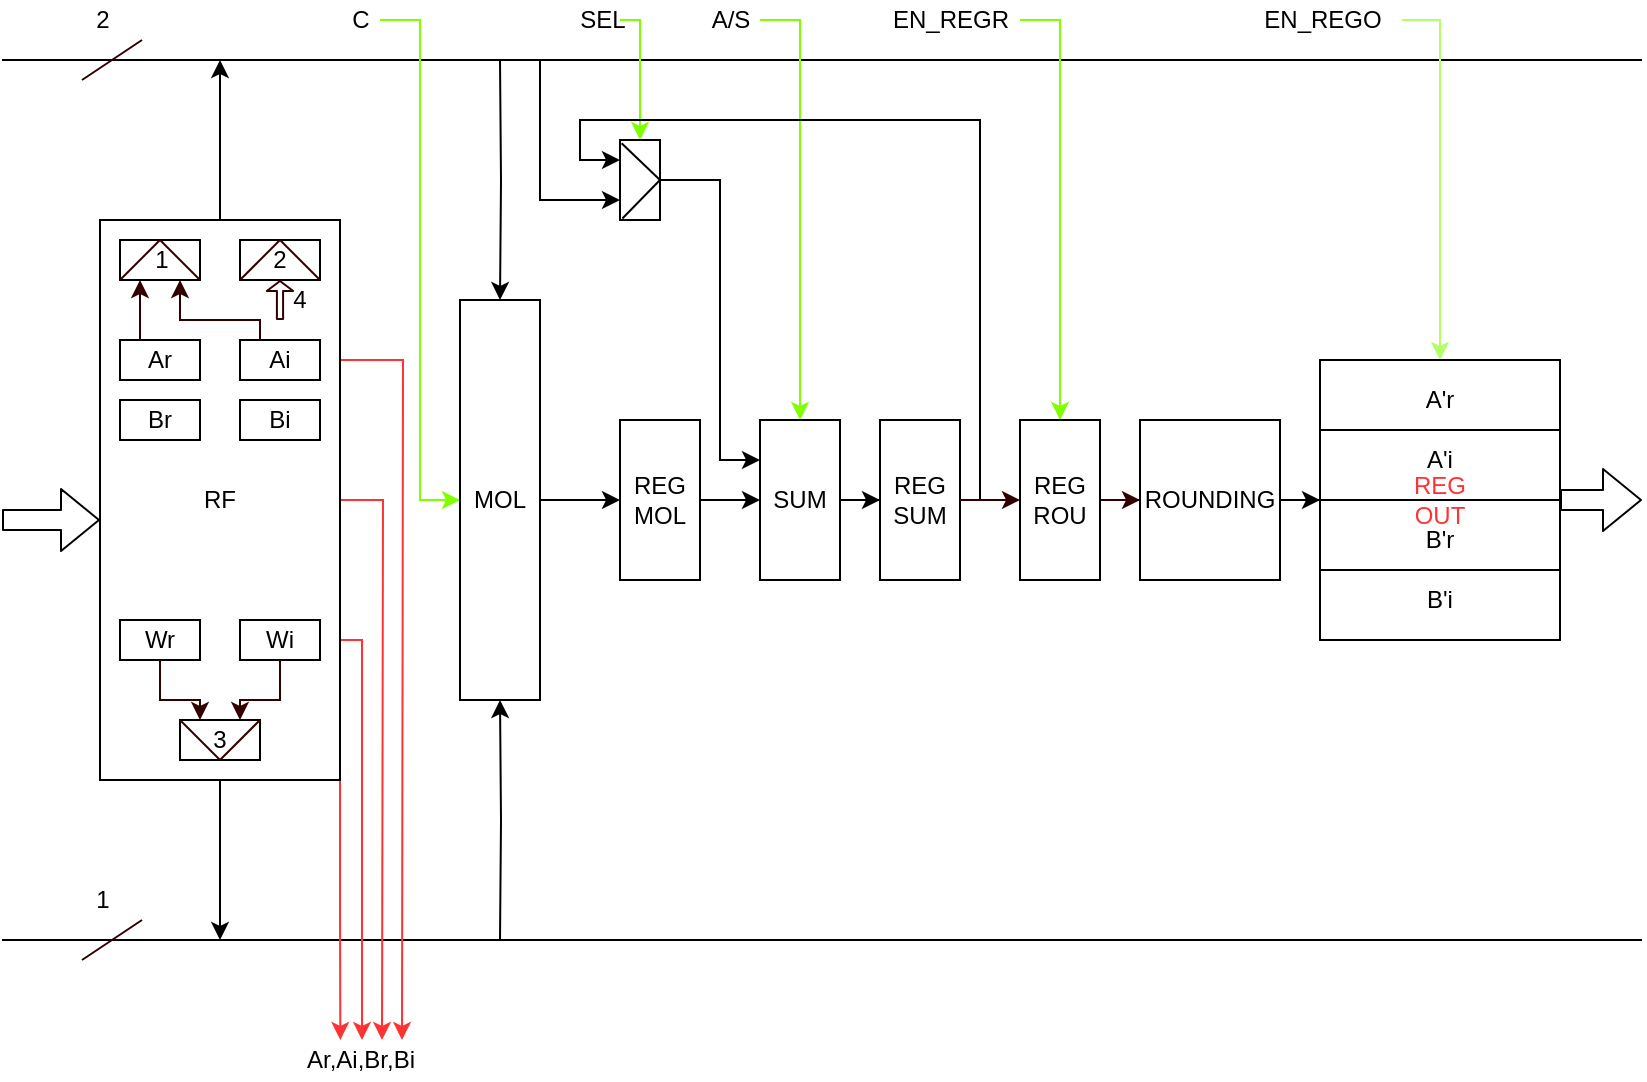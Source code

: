 <mxfile version="13.9.9" type="device"><diagram id="LZ7A-rsl-sjH_MOBfBKW" name="Pagina-1"><mxGraphModel dx="1024" dy="601" grid="1" gridSize="10" guides="1" tooltips="1" connect="1" arrows="1" fold="1" page="1" pageScale="1" pageWidth="827" pageHeight="1169" math="0" shadow="0"><root><mxCell id="0"/><mxCell id="1" parent="0"/><mxCell id="uFhupb5PJ3tZu6rNiVEi-1" value="" style="endArrow=none;html=1;" parent="1" edge="1"><mxGeometry width="50" height="50" relative="1" as="geometry"><mxPoint y="40" as="sourcePoint"/><mxPoint x="820" y="40" as="targetPoint"/></mxGeometry></mxCell><mxCell id="uFhupb5PJ3tZu6rNiVEi-2" value="" style="endArrow=none;html=1;" parent="1" edge="1"><mxGeometry width="50" height="50" relative="1" as="geometry"><mxPoint y="480" as="sourcePoint"/><mxPoint x="820" y="480" as="targetPoint"/></mxGeometry></mxCell><mxCell id="uFhupb5PJ3tZu6rNiVEi-6" style="edgeStyle=orthogonalEdgeStyle;rounded=0;orthogonalLoop=1;jettySize=auto;html=1;" parent="1" source="uFhupb5PJ3tZu6rNiVEi-3" edge="1"><mxGeometry relative="1" as="geometry"><mxPoint x="109" y="40" as="targetPoint"/></mxGeometry></mxCell><mxCell id="uFhupb5PJ3tZu6rNiVEi-7" style="edgeStyle=orthogonalEdgeStyle;rounded=0;orthogonalLoop=1;jettySize=auto;html=1;" parent="1" source="uFhupb5PJ3tZu6rNiVEi-3" edge="1"><mxGeometry relative="1" as="geometry"><mxPoint x="109" y="480" as="targetPoint"/></mxGeometry></mxCell><mxCell id="NEoGDgXN7lLlNsfHfr7M-7" style="edgeStyle=orthogonalEdgeStyle;rounded=0;orthogonalLoop=1;jettySize=auto;html=1;exitX=1;exitY=0.25;exitDx=0;exitDy=0;strokeColor=#FF3333;" parent="1" source="uFhupb5PJ3tZu6rNiVEi-3" edge="1"><mxGeometry relative="1" as="geometry"><mxPoint x="200" y="530" as="targetPoint"/></mxGeometry></mxCell><mxCell id="NEoGDgXN7lLlNsfHfr7M-8" style="edgeStyle=orthogonalEdgeStyle;rounded=0;orthogonalLoop=1;jettySize=auto;html=1;strokeColor=#FF3333;" parent="1" source="uFhupb5PJ3tZu6rNiVEi-3" edge="1"><mxGeometry relative="1" as="geometry"><mxPoint x="190" y="530" as="targetPoint"/></mxGeometry></mxCell><mxCell id="NEoGDgXN7lLlNsfHfr7M-9" style="edgeStyle=orthogonalEdgeStyle;rounded=0;orthogonalLoop=1;jettySize=auto;html=1;exitX=1;exitY=0.75;exitDx=0;exitDy=0;strokeColor=#FF3333;" parent="1" source="uFhupb5PJ3tZu6rNiVEi-3" edge="1"><mxGeometry relative="1" as="geometry"><mxPoint x="180" y="530" as="targetPoint"/><Array as="points"><mxPoint x="180" y="330"/></Array></mxGeometry></mxCell><mxCell id="NEoGDgXN7lLlNsfHfr7M-10" style="edgeStyle=orthogonalEdgeStyle;rounded=0;orthogonalLoop=1;jettySize=auto;html=1;exitX=1;exitY=1;exitDx=0;exitDy=0;strokeColor=#FF3333;" parent="1" source="uFhupb5PJ3tZu6rNiVEi-3" edge="1"><mxGeometry relative="1" as="geometry"><mxPoint x="169.167" y="530" as="targetPoint"/></mxGeometry></mxCell><mxCell id="uFhupb5PJ3tZu6rNiVEi-3" value="RF" style="rounded=0;whiteSpace=wrap;html=1;" parent="1" vertex="1"><mxGeometry x="49" y="120" width="120" height="280" as="geometry"/></mxCell><mxCell id="uFhupb5PJ3tZu6rNiVEi-5" value="" style="shape=flexArrow;endArrow=classic;html=1;" parent="1" edge="1"><mxGeometry width="50" height="50" relative="1" as="geometry"><mxPoint y="270" as="sourcePoint"/><mxPoint x="49" y="270" as="targetPoint"/></mxGeometry></mxCell><mxCell id="uFhupb5PJ3tZu6rNiVEi-9" style="edgeStyle=orthogonalEdgeStyle;rounded=0;orthogonalLoop=1;jettySize=auto;html=1;" parent="1" target="uFhupb5PJ3tZu6rNiVEi-8" edge="1"><mxGeometry relative="1" as="geometry"><mxPoint x="249" y="40" as="sourcePoint"/></mxGeometry></mxCell><mxCell id="uFhupb5PJ3tZu6rNiVEi-10" style="edgeStyle=orthogonalEdgeStyle;rounded=0;orthogonalLoop=1;jettySize=auto;html=1;" parent="1" target="uFhupb5PJ3tZu6rNiVEi-8" edge="1"><mxGeometry relative="1" as="geometry"><mxPoint x="249" y="480" as="sourcePoint"/></mxGeometry></mxCell><mxCell id="uFhupb5PJ3tZu6rNiVEi-19" style="edgeStyle=orthogonalEdgeStyle;rounded=0;orthogonalLoop=1;jettySize=auto;html=1;exitX=1;exitY=0.5;exitDx=0;exitDy=0;entryX=0;entryY=0.5;entryDx=0;entryDy=0;" parent="1" source="uFhupb5PJ3tZu6rNiVEi-8" target="uFhupb5PJ3tZu6rNiVEi-11" edge="1"><mxGeometry relative="1" as="geometry"><Array as="points"><mxPoint x="309" y="260"/></Array></mxGeometry></mxCell><mxCell id="uFhupb5PJ3tZu6rNiVEi-60" style="edgeStyle=orthogonalEdgeStyle;rounded=0;sketch=0;orthogonalLoop=1;jettySize=auto;html=1;strokeColor=#80FF00;" parent="1" target="uFhupb5PJ3tZu6rNiVEi-8" edge="1"><mxGeometry relative="1" as="geometry"><mxPoint x="189" y="20" as="sourcePoint"/><Array as="points"><mxPoint x="209" y="20"/><mxPoint x="209" y="260"/></Array></mxGeometry></mxCell><mxCell id="uFhupb5PJ3tZu6rNiVEi-8" value="MOL" style="rounded=0;whiteSpace=wrap;html=1;" parent="1" vertex="1"><mxGeometry x="229" y="160" width="40" height="200" as="geometry"/></mxCell><mxCell id="uFhupb5PJ3tZu6rNiVEi-11" value="REG&lt;br&gt;MOL" style="rounded=0;whiteSpace=wrap;html=1;" parent="1" vertex="1"><mxGeometry x="309" y="220" width="40" height="80" as="geometry"/></mxCell><mxCell id="uFhupb5PJ3tZu6rNiVEi-21" style="edgeStyle=orthogonalEdgeStyle;rounded=0;orthogonalLoop=1;jettySize=auto;html=1;exitX=1;exitY=0.25;exitDx=0;exitDy=0;entryX=0;entryY=0.5;entryDx=0;entryDy=0;" parent="1" target="uFhupb5PJ3tZu6rNiVEi-22" edge="1"><mxGeometry relative="1" as="geometry"><mxPoint x="349" y="260" as="sourcePoint"/></mxGeometry></mxCell><mxCell id="uFhupb5PJ3tZu6rNiVEi-41" value="" style="edgeStyle=orthogonalEdgeStyle;rounded=0;orthogonalLoop=1;jettySize=auto;html=1;" parent="1" source="uFhupb5PJ3tZu6rNiVEi-22" target="uFhupb5PJ3tZu6rNiVEi-40" edge="1"><mxGeometry relative="1" as="geometry"/></mxCell><mxCell id="uFhupb5PJ3tZu6rNiVEi-62" style="edgeStyle=orthogonalEdgeStyle;rounded=0;sketch=0;orthogonalLoop=1;jettySize=auto;html=1;strokeColor=#80FF00;" parent="1" target="uFhupb5PJ3tZu6rNiVEi-22" edge="1"><mxGeometry relative="1" as="geometry"><mxPoint x="379" y="20" as="sourcePoint"/><Array as="points"><mxPoint x="399" y="20"/></Array></mxGeometry></mxCell><mxCell id="uFhupb5PJ3tZu6rNiVEi-22" value="SUM" style="rounded=0;whiteSpace=wrap;html=1;" parent="1" vertex="1"><mxGeometry x="379" y="220" width="40" height="80" as="geometry"/></mxCell><mxCell id="uFhupb5PJ3tZu6rNiVEi-26" style="edgeStyle=orthogonalEdgeStyle;rounded=0;orthogonalLoop=1;jettySize=auto;html=1;exitX=0.5;exitY=0;exitDx=0;exitDy=0;entryX=0;entryY=0.25;entryDx=0;entryDy=0;" parent="1" source="uFhupb5PJ3tZu6rNiVEi-24" target="uFhupb5PJ3tZu6rNiVEi-22" edge="1"><mxGeometry relative="1" as="geometry"><Array as="points"><mxPoint x="359" y="100"/><mxPoint x="359" y="240"/></Array></mxGeometry></mxCell><mxCell id="uFhupb5PJ3tZu6rNiVEi-30" style="edgeStyle=orthogonalEdgeStyle;rounded=0;orthogonalLoop=1;jettySize=auto;html=1;exitX=0.75;exitY=1;exitDx=0;exitDy=0;entryX=0.75;entryY=1;entryDx=0;entryDy=0;" parent="1" target="uFhupb5PJ3tZu6rNiVEi-24" edge="1"><mxGeometry relative="1" as="geometry"><mxPoint x="269" y="40" as="sourcePoint"/><Array as="points"><mxPoint x="269" y="110"/></Array></mxGeometry></mxCell><mxCell id="uFhupb5PJ3tZu6rNiVEi-64" style="edgeStyle=orthogonalEdgeStyle;rounded=0;sketch=0;orthogonalLoop=1;jettySize=auto;html=1;strokeColor=#80FF00;" parent="1" target="uFhupb5PJ3tZu6rNiVEi-24" edge="1"><mxGeometry relative="1" as="geometry"><mxPoint x="309" y="20" as="sourcePoint"/><Array as="points"><mxPoint x="319" y="20"/></Array></mxGeometry></mxCell><mxCell id="uFhupb5PJ3tZu6rNiVEi-24" value="" style="rounded=0;whiteSpace=wrap;html=1;direction=south;" parent="1" vertex="1"><mxGeometry x="309" y="80" width="20" height="40" as="geometry"/></mxCell><mxCell id="uFhupb5PJ3tZu6rNiVEi-28" value="" style="endArrow=none;html=1;exitX=0.982;exitY=0.94;exitDx=0;exitDy=0;exitPerimeter=0;entryX=0.5;entryY=0;entryDx=0;entryDy=0;" parent="1" source="uFhupb5PJ3tZu6rNiVEi-24" target="uFhupb5PJ3tZu6rNiVEi-24" edge="1"><mxGeometry width="50" height="50" relative="1" as="geometry"><mxPoint x="309" y="130" as="sourcePoint"/><mxPoint x="359" y="80" as="targetPoint"/></mxGeometry></mxCell><mxCell id="uFhupb5PJ3tZu6rNiVEi-29" value="" style="endArrow=none;html=1;entryX=0.5;entryY=0;entryDx=0;entryDy=0;exitX=0.04;exitY=0.96;exitDx=0;exitDy=0;exitPerimeter=0;" parent="1" source="uFhupb5PJ3tZu6rNiVEi-24" target="uFhupb5PJ3tZu6rNiVEi-24" edge="1"><mxGeometry width="50" height="50" relative="1" as="geometry"><mxPoint x="309" y="130" as="sourcePoint"/><mxPoint x="359" y="80" as="targetPoint"/></mxGeometry></mxCell><mxCell id="uFhupb5PJ3tZu6rNiVEi-42" style="edgeStyle=orthogonalEdgeStyle;rounded=0;orthogonalLoop=1;jettySize=auto;html=1;entryX=0.25;entryY=1;entryDx=0;entryDy=0;" parent="1" source="uFhupb5PJ3tZu6rNiVEi-40" target="uFhupb5PJ3tZu6rNiVEi-24" edge="1"><mxGeometry relative="1" as="geometry"><Array as="points"><mxPoint x="489" y="260"/><mxPoint x="489" y="70"/><mxPoint x="289" y="70"/><mxPoint x="289" y="90"/></Array></mxGeometry></mxCell><mxCell id="uFhupb5PJ3tZu6rNiVEi-40" value="REG&lt;br&gt;SUM" style="rounded=0;whiteSpace=wrap;html=1;" parent="1" vertex="1"><mxGeometry x="439" y="220" width="40" height="80" as="geometry"/></mxCell><mxCell id="uFhupb5PJ3tZu6rNiVEi-56" value="" style="edgeStyle=orthogonalEdgeStyle;rounded=0;sketch=0;orthogonalLoop=1;jettySize=auto;html=1;strokeColor=#330000;" parent="1" source="uFhupb5PJ3tZu6rNiVEi-40" target="uFhupb5PJ3tZu6rNiVEi-55" edge="1"><mxGeometry relative="1" as="geometry"/></mxCell><mxCell id="uFhupb5PJ3tZu6rNiVEi-58" value="" style="edgeStyle=orthogonalEdgeStyle;rounded=0;sketch=0;orthogonalLoop=1;jettySize=auto;html=1;strokeColor=#330000;" parent="1" source="uFhupb5PJ3tZu6rNiVEi-55" target="uFhupb5PJ3tZu6rNiVEi-57" edge="1"><mxGeometry relative="1" as="geometry"/></mxCell><mxCell id="uFhupb5PJ3tZu6rNiVEi-67" style="edgeStyle=orthogonalEdgeStyle;rounded=0;sketch=0;orthogonalLoop=1;jettySize=auto;html=1;strokeColor=#80FF00;" parent="1" target="uFhupb5PJ3tZu6rNiVEi-55" edge="1"><mxGeometry relative="1" as="geometry"><mxPoint x="509" y="20" as="sourcePoint"/><Array as="points"><mxPoint x="529" y="20"/></Array></mxGeometry></mxCell><mxCell id="uFhupb5PJ3tZu6rNiVEi-55" value="REG&lt;br&gt;ROU" style="rounded=0;whiteSpace=wrap;html=1;" parent="1" vertex="1"><mxGeometry x="509" y="220" width="40" height="80" as="geometry"/></mxCell><mxCell id="NEoGDgXN7lLlNsfHfr7M-5" value="" style="edgeStyle=orthogonalEdgeStyle;rounded=0;orthogonalLoop=1;jettySize=auto;html=1;" parent="1" source="uFhupb5PJ3tZu6rNiVEi-57" target="NEoGDgXN7lLlNsfHfr7M-1" edge="1"><mxGeometry relative="1" as="geometry"/></mxCell><mxCell id="uFhupb5PJ3tZu6rNiVEi-57" value="ROUNDING" style="rounded=0;whiteSpace=wrap;html=1;" parent="1" vertex="1"><mxGeometry x="569" y="220" width="70" height="80" as="geometry"/></mxCell><mxCell id="uFhupb5PJ3tZu6rNiVEi-61" value="C" style="text;html=1;align=center;verticalAlign=middle;resizable=0;points=[];autosize=1;" parent="1" vertex="1"><mxGeometry x="169" y="10" width="20" height="20" as="geometry"/></mxCell><mxCell id="uFhupb5PJ3tZu6rNiVEi-63" value="A/S" style="text;html=1;align=center;verticalAlign=middle;resizable=0;points=[];autosize=1;" parent="1" vertex="1"><mxGeometry x="349" y="10" width="30" height="20" as="geometry"/></mxCell><mxCell id="uFhupb5PJ3tZu6rNiVEi-65" value="SEL" style="text;html=1;align=center;verticalAlign=middle;resizable=0;points=[];autosize=1;" parent="1" vertex="1"><mxGeometry x="280" y="10" width="40" height="20" as="geometry"/></mxCell><mxCell id="uFhupb5PJ3tZu6rNiVEi-68" value="EN_REGR" style="text;html=1;align=center;verticalAlign=middle;resizable=0;points=[];autosize=1;" parent="1" vertex="1"><mxGeometry x="439" y="10" width="70" height="20" as="geometry"/></mxCell><mxCell id="uFhupb5PJ3tZu6rNiVEi-69" value="" style="endArrow=none;html=1;strokeColor=#330000;rounded=0;" parent="1" edge="1"><mxGeometry width="50" height="50" relative="1" as="geometry"><mxPoint x="40" y="50" as="sourcePoint"/><mxPoint x="70" y="30" as="targetPoint"/></mxGeometry></mxCell><mxCell id="uFhupb5PJ3tZu6rNiVEi-70" value="2" style="text;html=1;align=center;verticalAlign=middle;resizable=0;points=[];autosize=1;" parent="1" vertex="1"><mxGeometry x="40" y="10" width="20" height="20" as="geometry"/></mxCell><mxCell id="uFhupb5PJ3tZu6rNiVEi-71" value="" style="endArrow=none;html=1;strokeColor=#330000;" parent="1" edge="1"><mxGeometry width="50" height="50" relative="1" as="geometry"><mxPoint x="40" y="490" as="sourcePoint"/><mxPoint x="70" y="470" as="targetPoint"/></mxGeometry></mxCell><mxCell id="uFhupb5PJ3tZu6rNiVEi-72" value="1" style="text;html=1;align=center;verticalAlign=middle;resizable=0;points=[];autosize=1;" parent="1" vertex="1"><mxGeometry x="40" y="450" width="20" height="20" as="geometry"/></mxCell><mxCell id="uFhupb5PJ3tZu6rNiVEi-75" value="&lt;span style=&quot;color: rgba(0 , 0 , 0 , 0) ; font-family: monospace ; font-size: 0px&quot;&gt;MMMM1&lt;/span&gt;" style="rounded=0;whiteSpace=wrap;html=1;sketch=0;" parent="1" vertex="1"><mxGeometry x="59" y="130" width="40" height="20" as="geometry"/></mxCell><mxCell id="uFhupb5PJ3tZu6rNiVEi-76" value="" style="endArrow=none;html=1;strokeColor=#330000;exitX=0;exitY=1;exitDx=0;exitDy=0;entryX=0.5;entryY=0;entryDx=0;entryDy=0;" parent="1" source="uFhupb5PJ3tZu6rNiVEi-75" target="uFhupb5PJ3tZu6rNiVEi-75" edge="1"><mxGeometry width="50" height="50" relative="1" as="geometry"><mxPoint x="309" y="280" as="sourcePoint"/><mxPoint x="359" y="230" as="targetPoint"/></mxGeometry></mxCell><mxCell id="uFhupb5PJ3tZu6rNiVEi-77" value="" style="endArrow=none;html=1;strokeColor=#330000;entryX=1;entryY=1;entryDx=0;entryDy=0;exitX=0.5;exitY=0;exitDx=0;exitDy=0;" parent="1" source="uFhupb5PJ3tZu6rNiVEi-75" target="uFhupb5PJ3tZu6rNiVEi-75" edge="1"><mxGeometry width="50" height="50" relative="1" as="geometry"><mxPoint x="109" y="130" as="sourcePoint"/><mxPoint x="359" y="230" as="targetPoint"/></mxGeometry></mxCell><mxCell id="uFhupb5PJ3tZu6rNiVEi-78" value="2" style="rounded=0;whiteSpace=wrap;html=1;sketch=0;" parent="1" vertex="1"><mxGeometry x="119" y="130" width="40" height="20" as="geometry"/></mxCell><mxCell id="uFhupb5PJ3tZu6rNiVEi-79" value="" style="endArrow=none;html=1;strokeColor=#330000;exitX=0;exitY=1;exitDx=0;exitDy=0;entryX=0.5;entryY=0;entryDx=0;entryDy=0;" parent="1" source="uFhupb5PJ3tZu6rNiVEi-78" target="uFhupb5PJ3tZu6rNiVEi-78" edge="1"><mxGeometry width="50" height="50" relative="1" as="geometry"><mxPoint x="309" y="280" as="sourcePoint"/><mxPoint x="359" y="230" as="targetPoint"/></mxGeometry></mxCell><mxCell id="uFhupb5PJ3tZu6rNiVEi-80" value="" style="endArrow=none;html=1;strokeColor=#330000;" parent="1" edge="1"><mxGeometry width="50" height="50" relative="1" as="geometry"><mxPoint x="159" y="150" as="sourcePoint"/><mxPoint x="139" y="130" as="targetPoint"/></mxGeometry></mxCell><mxCell id="uFhupb5PJ3tZu6rNiVEi-82" value="&lt;span style=&quot;color: rgba(0 , 0 , 0 , 0) ; font-family: monospace ; font-size: 0px&quot;&gt;%3CmxGraphModel%3E%3Croot%3E%3CmxCell%20id%3D%220%22%2F%3E%3CmxCell%20id%3D%221%22%20parent%3D%220%22%2F%3E%3CmxCell%20id%3D%222%22%20value%3D%22%22%20style%3D%22rounded%3D0%3BwhiteSpace%3Dwrap%3Bhtml%3D1%3Bsketch%3D0%3B%22%20vertex%3D%221%22%20parent%3D%221%22%3E%3CmxGeometry%20x%3D%2290%22%20y%3D%22130%22%20width%3D%2240%22%20height%3D%2220%22%20as%3D%22geometry%22%2F%3E%3C%2FmxCell%3E%3C%2Froot%3E%3C%2FmxGraphModel%3E&lt;/span&gt;" style="rounded=0;whiteSpace=wrap;html=1;sketch=0;" parent="1" vertex="1"><mxGeometry x="89" y="370" width="40" height="20" as="geometry"/></mxCell><mxCell id="uFhupb5PJ3tZu6rNiVEi-83" value="" style="endArrow=none;html=1;strokeColor=#330000;exitX=0;exitY=0;exitDx=0;exitDy=0;entryX=0.5;entryY=1;entryDx=0;entryDy=0;" parent="1" source="uFhupb5PJ3tZu6rNiVEi-82" target="uFhupb5PJ3tZu6rNiVEi-82" edge="1"><mxGeometry width="50" height="50" relative="1" as="geometry"><mxPoint x="309" y="280" as="sourcePoint"/><mxPoint x="359" y="230" as="targetPoint"/></mxGeometry></mxCell><mxCell id="uFhupb5PJ3tZu6rNiVEi-84" value="" style="endArrow=none;html=1;strokeColor=#330000;exitX=1;exitY=0;exitDx=0;exitDy=0;entryX=0.5;entryY=1;entryDx=0;entryDy=0;" parent="1" source="uFhupb5PJ3tZu6rNiVEi-82" target="uFhupb5PJ3tZu6rNiVEi-82" edge="1"><mxGeometry width="50" height="50" relative="1" as="geometry"><mxPoint x="309" y="280" as="sourcePoint"/><mxPoint x="359" y="230" as="targetPoint"/></mxGeometry></mxCell><mxCell id="uFhupb5PJ3tZu6rNiVEi-85" value="&lt;span style=&quot;color: rgba(0 , 0 , 0 , 0) ; font-family: monospace ; font-size: 0px&quot;&gt;A&lt;/span&gt;" style="rounded=0;whiteSpace=wrap;html=1;sketch=0;" parent="1" vertex="1"><mxGeometry x="59" y="180" width="40" height="20" as="geometry"/></mxCell><mxCell id="uFhupb5PJ3tZu6rNiVEi-86" value="&lt;span style=&quot;color: rgba(0 , 0 , 0 , 0) ; font-family: monospace ; font-size: 0px&quot;&gt;%3CmxGraphModel%3E%3Croot%3E%3CmxCell%20id%3D%220%22%2F%3E%3CmxCell%20id%3D%221%22%20parent%3D%220%22%2F%3E%3CmxCell%20id%3D%222%22%20value%3D%22%22%20style%3D%22rounded%3D0%3BwhiteSpace%3Dwrap%3Bhtml%3D1%3Bsketch%3D0%3B%22%20vertex%3D%221%22%20parent%3D%221%22%3E%3CmxGeometry%20x%3D%2290%22%20y%3D%22130%22%20width%3D%2240%22%20height%3D%2220%22%20as%3D%22geometry%22%2F%3E%3C%2FmxCell%3E%3C%2Froot%3E%3C%2FmxGraphModel%3E&lt;/span&gt;" style="rounded=0;whiteSpace=wrap;html=1;sketch=0;" parent="1" vertex="1"><mxGeometry x="119" y="180" width="40" height="20" as="geometry"/></mxCell><mxCell id="uFhupb5PJ3tZu6rNiVEi-87" value="&lt;span style=&quot;color: rgba(0 , 0 , 0 , 0) ; font-family: monospace ; font-size: 0px&quot;&gt;%3CmxGraphModel%3E%3Croot%3E%3CmxCell%20id%3D%220%22%2F%3E%3CmxCell%20id%3D%221%22%20parent%3D%220%22%2F%3E%3CmxCell%20id%3D%222%22%20value%3D%22%22%20style%3D%22rounded%3D0%3BwhiteSpace%3Dwrap%3Bhtml%3D1%3Bsketch%3D0%3B%22%20vertex%3D%221%22%20parent%3D%221%22%3E%3CmxGeometry%20x%3D%2290%22%20y%3D%22130%22%20width%3D%2240%22%20height%3D%2220%22%20as%3D%22geometry%22%2F%3E%3C%2FmxCell%3E%3C%2Froot%3E%3C%2FmxGraphModel%3E&lt;/span&gt;" style="rounded=0;whiteSpace=wrap;html=1;sketch=0;" parent="1" vertex="1"><mxGeometry x="59" y="210" width="40" height="20" as="geometry"/></mxCell><mxCell id="uFhupb5PJ3tZu6rNiVEi-88" value="&lt;span style=&quot;color: rgba(0 , 0 , 0 , 0) ; font-family: monospace ; font-size: 0px&quot;&gt;%3CmxGraphModel%3E%3Croot%3E%3CmxCell%20id%3D%220%22%2F%3E%3CmxCell%20id%3D%221%22%20parent%3D%220%22%2F%3E%3CmxCell%20id%3D%222%22%20value%3D%22%22%20style%3D%22rounded%3D0%3BwhiteSpace%3Dwrap%3Bhtml%3D1%3Bsketch%3D0%3B%22%20vertex%3D%221%22%20parent%3D%221%22%3E%3CmxGeometry%20x%3D%2290%22%20y%3D%22130%22%20width%3D%2240%22%20height%3D%2220%22%20as%3D%22geometry%22%2F%3E%3C%2FmxCell%3E%3C%2Froot%3E%3C%2FmxGraphModel%3E&lt;/span&gt;" style="rounded=0;whiteSpace=wrap;html=1;sketch=0;" parent="1" vertex="1"><mxGeometry x="119" y="210" width="40" height="20" as="geometry"/></mxCell><mxCell id="uFhupb5PJ3tZu6rNiVEi-90" value="&lt;span style=&quot;color: rgba(0 , 0 , 0 , 0) ; font-family: monospace ; font-size: 0px&quot;&gt;%3CmxGraphModel%3E%3Croot%3E%3CmxCell%20id%3D%220%22%2F%3E%3CmxCell%20id%3D%221%22%20parent%3D%220%22%2F%3E%3CmxCell%20id%3D%222%22%20value%3D%22%22%20style%3D%22rounded%3D0%3BwhiteSpace%3Dwrap%3Bhtml%3D1%3Bsketch%3D0%3B%22%20vertex%3D%221%22%20parent%3D%221%22%3E%3CmxGeometry%20x%3D%2290%22%20y%3D%22130%22%20width%3D%2240%22%20height%3D%2220%22%20as%3D%22geometry%22%2F%3E%3C%2FmxCell%3E%3C%2Froot%3E%3C%2FmxGraphModel%3E&lt;/span&gt;" style="rounded=0;whiteSpace=wrap;html=1;sketch=0;" parent="1" vertex="1"><mxGeometry x="119" y="320" width="40" height="20" as="geometry"/></mxCell><mxCell id="uFhupb5PJ3tZu6rNiVEi-91" value="&lt;span style=&quot;color: rgba(0 , 0 , 0 , 0) ; font-family: monospace ; font-size: 0px&quot;&gt;%3CmxGraphModel%3E%3Croot%3E%3CmxCell%20id%3D%220%22%2F%3E%3CmxCell%20id%3D%221%22%20parent%3D%220%22%2F%3E%3CmxCell%20id%3D%222%22%20value%3D%22%22%20style%3D%22rounded%3D0%3BwhiteSpace%3Dwrap%3Bhtml%3D1%3Bsketch%3D0%3B%22%20vertex%3D%221%22%20parent%3D%221%22%3E%3CmxGeometry%20x%3D%2290%22%20y%3D%22130%22%20width%3D%2240%22%20height%3D%2220%22%20as%3D%22geometry%22%2F%3E%3C%2FmxCell%3E%3C%2Froot%3E%3C%2FmxGraphModel%3E&lt;/span&gt;" style="rounded=0;whiteSpace=wrap;html=1;sketch=0;" parent="1" vertex="1"><mxGeometry x="59" y="320" width="40" height="20" as="geometry"/></mxCell><mxCell id="uFhupb5PJ3tZu6rNiVEi-103" style="edgeStyle=orthogonalEdgeStyle;rounded=0;sketch=0;orthogonalLoop=1;jettySize=auto;html=1;exitX=0.25;exitY=0;exitDx=0;exitDy=0;entryX=0.75;entryY=1;entryDx=0;entryDy=0;strokeColor=#330000;" parent="1" source="uFhupb5PJ3tZu6rNiVEi-92" target="uFhupb5PJ3tZu6rNiVEi-75" edge="1"><mxGeometry relative="1" as="geometry"><Array as="points"><mxPoint x="129" y="170"/><mxPoint x="89" y="170"/></Array></mxGeometry></mxCell><mxCell id="uFhupb5PJ3tZu6rNiVEi-92" value="Ai" style="text;html=1;strokeColor=none;fillColor=none;align=center;verticalAlign=middle;whiteSpace=wrap;rounded=0;sketch=0;" parent="1" vertex="1"><mxGeometry x="119" y="180" width="40" height="20" as="geometry"/></mxCell><mxCell id="uFhupb5PJ3tZu6rNiVEi-102" style="edgeStyle=orthogonalEdgeStyle;rounded=0;sketch=0;orthogonalLoop=1;jettySize=auto;html=1;exitX=0.25;exitY=0;exitDx=0;exitDy=0;entryX=0.25;entryY=1;entryDx=0;entryDy=0;strokeColor=#330000;" parent="1" source="uFhupb5PJ3tZu6rNiVEi-93" target="uFhupb5PJ3tZu6rNiVEi-75" edge="1"><mxGeometry relative="1" as="geometry"/></mxCell><mxCell id="uFhupb5PJ3tZu6rNiVEi-93" value="Ar" style="text;html=1;strokeColor=none;fillColor=none;align=center;verticalAlign=middle;whiteSpace=wrap;rounded=0;sketch=0;" parent="1" vertex="1"><mxGeometry x="59" y="180" width="40" height="20" as="geometry"/></mxCell><mxCell id="uFhupb5PJ3tZu6rNiVEi-94" value="Br" style="text;html=1;strokeColor=none;fillColor=none;align=center;verticalAlign=middle;whiteSpace=wrap;rounded=0;sketch=0;" parent="1" vertex="1"><mxGeometry x="59" y="210" width="40" height="20" as="geometry"/></mxCell><mxCell id="uFhupb5PJ3tZu6rNiVEi-95" value="Bi" style="text;html=1;strokeColor=none;fillColor=none;align=center;verticalAlign=middle;whiteSpace=wrap;rounded=0;sketch=0;" parent="1" vertex="1"><mxGeometry x="119" y="210" width="40" height="20" as="geometry"/></mxCell><mxCell id="uFhupb5PJ3tZu6rNiVEi-99" style="edgeStyle=orthogonalEdgeStyle;rounded=0;sketch=0;orthogonalLoop=1;jettySize=auto;html=1;entryX=0.25;entryY=0;entryDx=0;entryDy=0;strokeColor=#330000;" parent="1" source="uFhupb5PJ3tZu6rNiVEi-96" target="uFhupb5PJ3tZu6rNiVEi-82" edge="1"><mxGeometry relative="1" as="geometry"/></mxCell><mxCell id="uFhupb5PJ3tZu6rNiVEi-96" value="Wr" style="text;html=1;strokeColor=none;fillColor=none;align=center;verticalAlign=middle;whiteSpace=wrap;rounded=0;sketch=0;" parent="1" vertex="1"><mxGeometry x="59" y="320" width="40" height="20" as="geometry"/></mxCell><mxCell id="uFhupb5PJ3tZu6rNiVEi-100" style="edgeStyle=orthogonalEdgeStyle;rounded=0;sketch=0;orthogonalLoop=1;jettySize=auto;html=1;entryX=0.75;entryY=0;entryDx=0;entryDy=0;strokeColor=#330000;" parent="1" source="uFhupb5PJ3tZu6rNiVEi-97" target="uFhupb5PJ3tZu6rNiVEi-82" edge="1"><mxGeometry relative="1" as="geometry"/></mxCell><mxCell id="uFhupb5PJ3tZu6rNiVEi-97" value="Wi" style="text;html=1;strokeColor=none;fillColor=none;align=center;verticalAlign=middle;whiteSpace=wrap;rounded=0;sketch=0;" parent="1" vertex="1"><mxGeometry x="119" y="320" width="40" height="20" as="geometry"/></mxCell><mxCell id="uFhupb5PJ3tZu6rNiVEi-109" value="" style="shape=flexArrow;endArrow=classic;html=1;strokeColor=#330000;entryX=0.5;entryY=1;entryDx=0;entryDy=0;endWidth=9.116;endSize=1.332;width=3.087;" parent="1" target="uFhupb5PJ3tZu6rNiVEi-78" edge="1"><mxGeometry width="50" height="50" relative="1" as="geometry"><mxPoint x="139" y="170" as="sourcePoint"/><mxPoint x="159" y="140" as="targetPoint"/></mxGeometry></mxCell><mxCell id="uFhupb5PJ3tZu6rNiVEi-111" value="4" style="text;html=1;strokeColor=none;fillColor=none;align=center;verticalAlign=middle;whiteSpace=wrap;rounded=0;sketch=0;" parent="1" vertex="1"><mxGeometry x="129" y="150" width="40" height="20" as="geometry"/></mxCell><mxCell id="eDibPsNWGYTOTiRjSfk1-4" style="edgeStyle=orthogonalEdgeStyle;rounded=0;orthogonalLoop=1;jettySize=auto;html=1;fillColor=#d5e8d4;strokeColor=#B3FF66;" edge="1" parent="1" target="NEoGDgXN7lLlNsfHfr7M-1"><mxGeometry relative="1" as="geometry"><mxPoint x="700" y="20" as="sourcePoint"/><Array as="points"><mxPoint x="719" y="20"/></Array></mxGeometry></mxCell><mxCell id="NEoGDgXN7lLlNsfHfr7M-1" value="&lt;font color=&quot;#ff3333&quot;&gt;REG&lt;br&gt;OUT&lt;/font&gt;" style="rounded=0;whiteSpace=wrap;html=1;" parent="1" vertex="1"><mxGeometry x="659" y="190" width="120" height="140" as="geometry"/></mxCell><mxCell id="NEoGDgXN7lLlNsfHfr7M-2" value="" style="endArrow=none;html=1;exitX=0;exitY=0.25;exitDx=0;exitDy=0;entryX=1;entryY=0.25;entryDx=0;entryDy=0;" parent="1" source="NEoGDgXN7lLlNsfHfr7M-1" target="NEoGDgXN7lLlNsfHfr7M-1" edge="1"><mxGeometry width="50" height="50" relative="1" as="geometry"><mxPoint x="359" y="340" as="sourcePoint"/><mxPoint x="409" y="290" as="targetPoint"/></mxGeometry></mxCell><mxCell id="NEoGDgXN7lLlNsfHfr7M-3" value="" style="endArrow=none;html=1;exitX=0;exitY=0.5;exitDx=0;exitDy=0;entryX=1;entryY=0.5;entryDx=0;entryDy=0;" parent="1" source="NEoGDgXN7lLlNsfHfr7M-1" target="NEoGDgXN7lLlNsfHfr7M-1" edge="1"><mxGeometry width="50" height="50" relative="1" as="geometry"><mxPoint x="359" y="340" as="sourcePoint"/><mxPoint x="409" y="290" as="targetPoint"/></mxGeometry></mxCell><mxCell id="NEoGDgXN7lLlNsfHfr7M-4" value="" style="endArrow=none;html=1;exitX=0;exitY=0.75;exitDx=0;exitDy=0;entryX=1;entryY=0.75;entryDx=0;entryDy=0;" parent="1" source="NEoGDgXN7lLlNsfHfr7M-1" target="NEoGDgXN7lLlNsfHfr7M-1" edge="1"><mxGeometry width="50" height="50" relative="1" as="geometry"><mxPoint x="359" y="340" as="sourcePoint"/><mxPoint x="729" y="380" as="targetPoint"/></mxGeometry></mxCell><mxCell id="NEoGDgXN7lLlNsfHfr7M-6" value="" style="shape=flexArrow;endArrow=classic;html=1;exitX=1;exitY=0.5;exitDx=0;exitDy=0;" parent="1" source="NEoGDgXN7lLlNsfHfr7M-1" edge="1"><mxGeometry width="50" height="50" relative="1" as="geometry"><mxPoint x="390" y="340" as="sourcePoint"/><mxPoint x="820" y="260" as="targetPoint"/></mxGeometry></mxCell><mxCell id="NEoGDgXN7lLlNsfHfr7M-11" value="Ar,Ai,Br,Bi" style="text;html=1;align=center;verticalAlign=middle;resizable=0;points=[];autosize=1;" parent="1" vertex="1"><mxGeometry x="144" y="530" width="70" height="20" as="geometry"/></mxCell><mxCell id="eDibPsNWGYTOTiRjSfk1-2" value="1" style="text;html=1;strokeColor=none;fillColor=none;align=center;verticalAlign=middle;whiteSpace=wrap;rounded=0;" vertex="1" parent="1"><mxGeometry x="60" y="130" width="40" height="20" as="geometry"/></mxCell><mxCell id="eDibPsNWGYTOTiRjSfk1-3" value="3" style="text;html=1;strokeColor=none;fillColor=none;align=center;verticalAlign=middle;whiteSpace=wrap;rounded=0;" vertex="1" parent="1"><mxGeometry x="89" y="370" width="40" height="20" as="geometry"/></mxCell><mxCell id="eDibPsNWGYTOTiRjSfk1-5" value="EN_REGO" style="text;html=1;align=center;verticalAlign=middle;resizable=0;points=[];autosize=1;" vertex="1" parent="1"><mxGeometry x="625" y="10" width="70" height="20" as="geometry"/></mxCell><mxCell id="eDibPsNWGYTOTiRjSfk1-6" value="A'r" style="text;html=1;strokeColor=none;fillColor=none;align=center;verticalAlign=middle;whiteSpace=wrap;rounded=0;" vertex="1" parent="1"><mxGeometry x="699" y="200" width="40" height="20" as="geometry"/></mxCell><mxCell id="eDibPsNWGYTOTiRjSfk1-7" value="A'i" style="text;html=1;strokeColor=none;fillColor=none;align=center;verticalAlign=middle;whiteSpace=wrap;rounded=0;" vertex="1" parent="1"><mxGeometry x="699" y="230" width="40" height="20" as="geometry"/></mxCell><mxCell id="eDibPsNWGYTOTiRjSfk1-8" value="B'r" style="text;html=1;strokeColor=none;fillColor=none;align=center;verticalAlign=middle;whiteSpace=wrap;rounded=0;" vertex="1" parent="1"><mxGeometry x="699" y="270" width="40" height="20" as="geometry"/></mxCell><mxCell id="eDibPsNWGYTOTiRjSfk1-9" value="B'i" style="text;html=1;strokeColor=none;fillColor=none;align=center;verticalAlign=middle;whiteSpace=wrap;rounded=0;" vertex="1" parent="1"><mxGeometry x="699" y="300" width="40" height="20" as="geometry"/></mxCell></root></mxGraphModel></diagram></mxfile>
